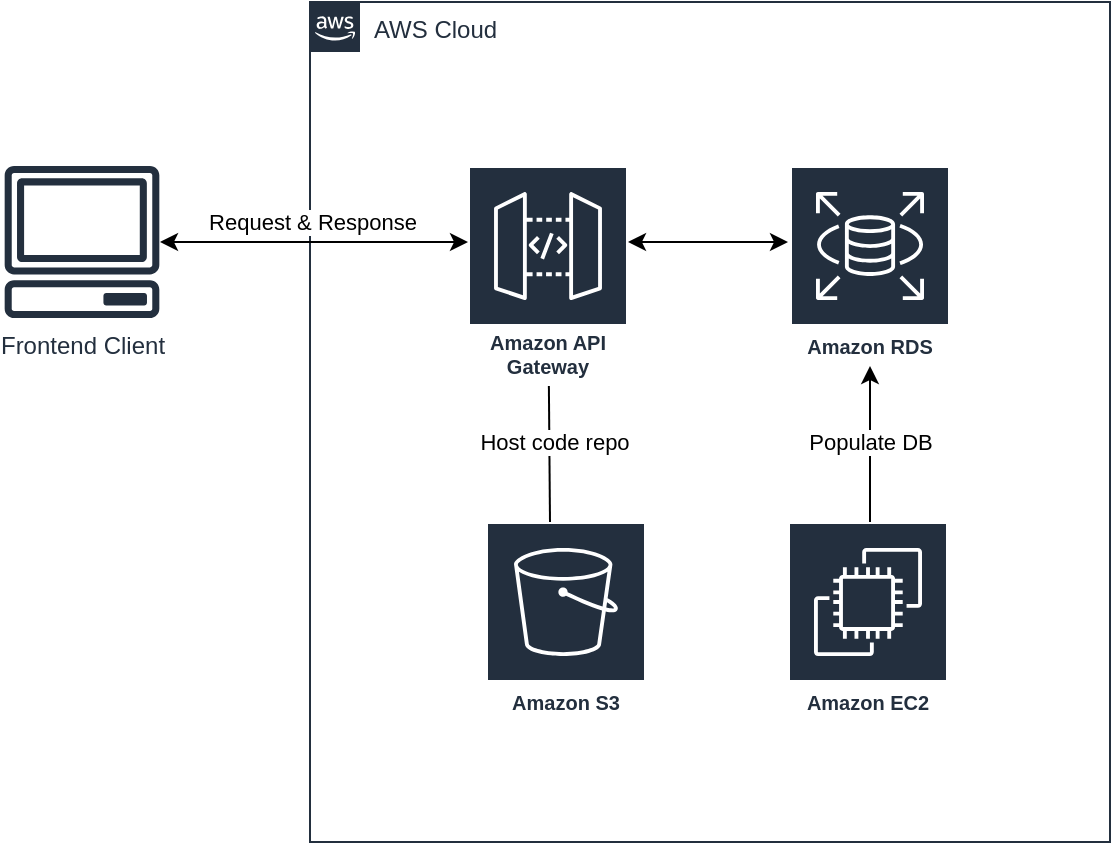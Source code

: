 <mxfile version="14.6.1" type="github"><diagram id="Ht1M8jgEwFfnCIfOTk4-" name="Page-1"><mxGraphModel dx="1550" dy="844" grid="1" gridSize="10" guides="1" tooltips="1" connect="1" arrows="1" fold="1" page="1" pageScale="1" pageWidth="1169" pageHeight="827" math="0" shadow="0"><root><mxCell id="0"/><mxCell id="1" parent="0"/><mxCell id="FI3Jz0eMrFJfbe239XNk-14" value="AWS Cloud" style="points=[[0,0],[0.25,0],[0.5,0],[0.75,0],[1,0],[1,0.25],[1,0.5],[1,0.75],[1,1],[0.75,1],[0.5,1],[0.25,1],[0,1],[0,0.75],[0,0.5],[0,0.25]];outlineConnect=0;gradientColor=none;html=1;whiteSpace=wrap;fontSize=12;fontStyle=0;shape=mxgraph.aws4.group;grIcon=mxgraph.aws4.group_aws_cloud_alt;strokeColor=#232F3E;fillColor=none;verticalAlign=top;align=left;spacingLeft=30;fontColor=#232F3E;dashed=0;" vertex="1" parent="1"><mxGeometry x="203" y="40" width="400" height="420" as="geometry"/></mxCell><mxCell id="FI3Jz0eMrFJfbe239XNk-7" value="Frontend Client" style="outlineConnect=0;fontColor=#232F3E;gradientColor=none;fillColor=#232F3E;strokeColor=none;dashed=0;verticalLabelPosition=bottom;verticalAlign=top;align=center;html=1;fontSize=12;fontStyle=0;aspect=fixed;pointerEvents=1;shape=mxgraph.aws4.client;" vertex="1" parent="1"><mxGeometry x="50" y="122" width="78" height="76" as="geometry"/></mxCell><mxCell id="FI3Jz0eMrFJfbe239XNk-9" value="Amazon EC2" style="outlineConnect=0;fontColor=#232F3E;gradientColor=none;strokeColor=#ffffff;fillColor=#232F3E;dashed=0;verticalLabelPosition=middle;verticalAlign=bottom;align=center;html=1;whiteSpace=wrap;fontSize=10;fontStyle=1;spacing=3;shape=mxgraph.aws4.productIcon;prIcon=mxgraph.aws4.ec2;" vertex="1" parent="1"><mxGeometry x="442" y="300" width="80" height="100" as="geometry"/></mxCell><mxCell id="FI3Jz0eMrFJfbe239XNk-10" value="Amazon RDS" style="outlineConnect=0;fontColor=#232F3E;gradientColor=none;strokeColor=#ffffff;fillColor=#232F3E;dashed=0;verticalLabelPosition=middle;verticalAlign=bottom;align=center;html=1;whiteSpace=wrap;fontSize=10;fontStyle=1;spacing=3;shape=mxgraph.aws4.productIcon;prIcon=mxgraph.aws4.rds;" vertex="1" parent="1"><mxGeometry x="443" y="122" width="80" height="100" as="geometry"/></mxCell><mxCell id="FI3Jz0eMrFJfbe239XNk-12" value="Amazon API Gateway" style="outlineConnect=0;fontColor=#232F3E;gradientColor=none;strokeColor=#ffffff;fillColor=#232F3E;dashed=0;verticalLabelPosition=middle;verticalAlign=bottom;align=center;html=1;whiteSpace=wrap;fontSize=10;fontStyle=1;spacing=3;shape=mxgraph.aws4.productIcon;prIcon=mxgraph.aws4.api_gateway;" vertex="1" parent="1"><mxGeometry x="282" y="122" width="80" height="110" as="geometry"/></mxCell><mxCell id="FI3Jz0eMrFJfbe239XNk-25" value="" style="endArrow=classic;startArrow=classic;html=1;" edge="1" parent="1" target="FI3Jz0eMrFJfbe239XNk-12"><mxGeometry width="50" height="50" relative="1" as="geometry"><mxPoint x="128" y="160" as="sourcePoint"/><mxPoint x="178" y="110" as="targetPoint"/><Array as="points"><mxPoint x="282" y="160"/></Array></mxGeometry></mxCell><mxCell id="FI3Jz0eMrFJfbe239XNk-28" value="Request &amp;amp; Response" style="edgeLabel;html=1;align=center;verticalAlign=middle;resizable=0;points=[];" vertex="1" connectable="0" parent="FI3Jz0eMrFJfbe239XNk-25"><mxGeometry x="-0.54" y="-2" relative="1" as="geometry"><mxPoint x="40" y="-12" as="offset"/></mxGeometry></mxCell><mxCell id="FI3Jz0eMrFJfbe239XNk-26" value="" style="endArrow=classic;startArrow=classic;html=1;" edge="1" parent="1"><mxGeometry width="50" height="50" relative="1" as="geometry"><mxPoint x="362" y="160" as="sourcePoint"/><mxPoint x="442" y="160" as="targetPoint"/><Array as="points"><mxPoint x="442" y="160"/></Array></mxGeometry></mxCell><mxCell id="FI3Jz0eMrFJfbe239XNk-29" value="" style="endArrow=classic;html=1;" edge="1" parent="1" target="FI3Jz0eMrFJfbe239XNk-10"><mxGeometry width="50" height="50" relative="1" as="geometry"><mxPoint x="483" y="300" as="sourcePoint"/><mxPoint x="533" y="250" as="targetPoint"/></mxGeometry></mxCell><mxCell id="FI3Jz0eMrFJfbe239XNk-30" value="Populate DB" style="edgeLabel;html=1;align=center;verticalAlign=middle;resizable=0;points=[];" vertex="1" connectable="0" parent="FI3Jz0eMrFJfbe239XNk-29"><mxGeometry x="0.844" relative="1" as="geometry"><mxPoint y="32" as="offset"/></mxGeometry></mxCell><mxCell id="FI3Jz0eMrFJfbe239XNk-31" value="" style="shape=image;html=1;verticalAlign=top;verticalLabelPosition=bottom;labelBackgroundColor=#ffffff;imageAspect=0;aspect=fixed;image=https://cdn4.iconfinder.com/data/icons/logos-3/600/React.js_logo-128.png" vertex="1" parent="1"><mxGeometry x="76.5" y="135" width="25" height="25" as="geometry"/></mxCell><mxCell id="FI3Jz0eMrFJfbe239XNk-32" value="Amazon S3" style="outlineConnect=0;fontColor=#232F3E;gradientColor=none;strokeColor=#ffffff;fillColor=#232F3E;dashed=0;verticalLabelPosition=middle;verticalAlign=bottom;align=center;html=1;whiteSpace=wrap;fontSize=10;fontStyle=1;spacing=3;shape=mxgraph.aws4.productIcon;prIcon=mxgraph.aws4.s3;" vertex="1" parent="1"><mxGeometry x="291" y="300" width="80" height="100" as="geometry"/></mxCell><mxCell id="FI3Jz0eMrFJfbe239XNk-33" value="" style="endArrow=none;html=1;" edge="1" parent="1" target="FI3Jz0eMrFJfbe239XNk-12"><mxGeometry width="50" height="50" relative="1" as="geometry"><mxPoint x="323" y="300" as="sourcePoint"/><mxPoint x="323.553" y="232" as="targetPoint"/></mxGeometry></mxCell><mxCell id="FI3Jz0eMrFJfbe239XNk-34" value="Host code repo" style="edgeLabel;html=1;align=center;verticalAlign=middle;resizable=0;points=[];" vertex="1" connectable="0" parent="FI3Jz0eMrFJfbe239XNk-33"><mxGeometry x="0.378" y="-2" relative="1" as="geometry"><mxPoint y="7" as="offset"/></mxGeometry></mxCell></root></mxGraphModel></diagram></mxfile>